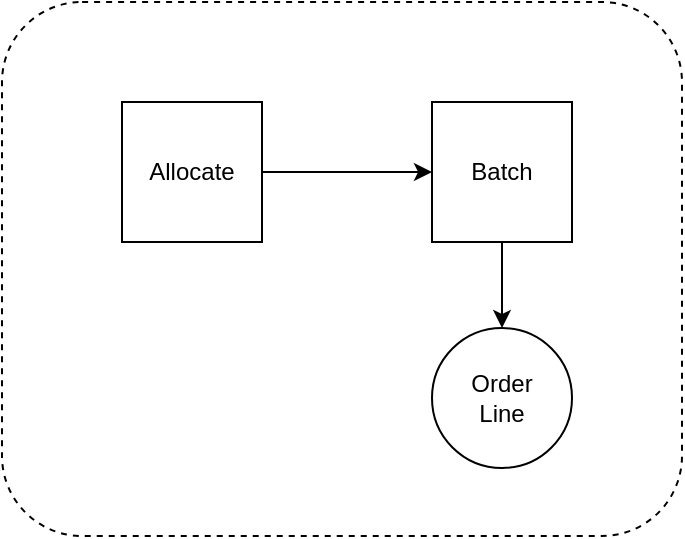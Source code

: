 <mxfile version="20.5.3" type="embed"><diagram name="Page-1" id="N4pvFS580xxAC82tfR0J"><mxGraphModel dx="566" dy="428" grid="0" gridSize="10" guides="1" tooltips="1" connect="1" arrows="1" fold="1" page="0" pageScale="1" pageWidth="850" pageHeight="1100" math="0" shadow="0"><root><mxCell id="0"/><mxCell id="1" parent="0"/><mxCell id="mg9PWS6bn7RSnFFwY5iz-5" value="" style="rounded=1;whiteSpace=wrap;html=1;fillColor=none;dashed=1;" parent="1" vertex="1"><mxGeometry x="190" y="90" width="340" height="267" as="geometry"/></mxCell><mxCell id="mg9PWS6bn7RSnFFwY5iz-10" style="edgeStyle=orthogonalEdgeStyle;rounded=0;orthogonalLoop=1;jettySize=auto;html=1;" parent="1" source="mg9PWS6bn7RSnFFwY5iz-1" target="mg9PWS6bn7RSnFFwY5iz-7" edge="1"><mxGeometry relative="1" as="geometry"/></mxCell><mxCell id="mg9PWS6bn7RSnFFwY5iz-1" value="Allocate" style="whiteSpace=wrap;html=1;aspect=fixed;" parent="1" vertex="1"><mxGeometry x="250" y="140" width="70" height="70" as="geometry"/></mxCell><mxCell id="mg9PWS6bn7RSnFFwY5iz-9" style="edgeStyle=orthogonalEdgeStyle;rounded=0;orthogonalLoop=1;jettySize=auto;html=1;entryX=0.5;entryY=0;entryDx=0;entryDy=0;" parent="1" source="mg9PWS6bn7RSnFFwY5iz-7" target="mg9PWS6bn7RSnFFwY5iz-8" edge="1"><mxGeometry relative="1" as="geometry"/></mxCell><mxCell id="mg9PWS6bn7RSnFFwY5iz-7" value="Batch" style="whiteSpace=wrap;html=1;aspect=fixed;" parent="1" vertex="1"><mxGeometry x="405" y="140" width="70" height="70" as="geometry"/></mxCell><mxCell id="mg9PWS6bn7RSnFFwY5iz-8" value="Order&lt;br&gt;Line" style="ellipse;whiteSpace=wrap;html=1;aspect=fixed;" parent="1" vertex="1"><mxGeometry x="405" y="253" width="70" height="70" as="geometry"/></mxCell></root></mxGraphModel></diagram></mxfile>